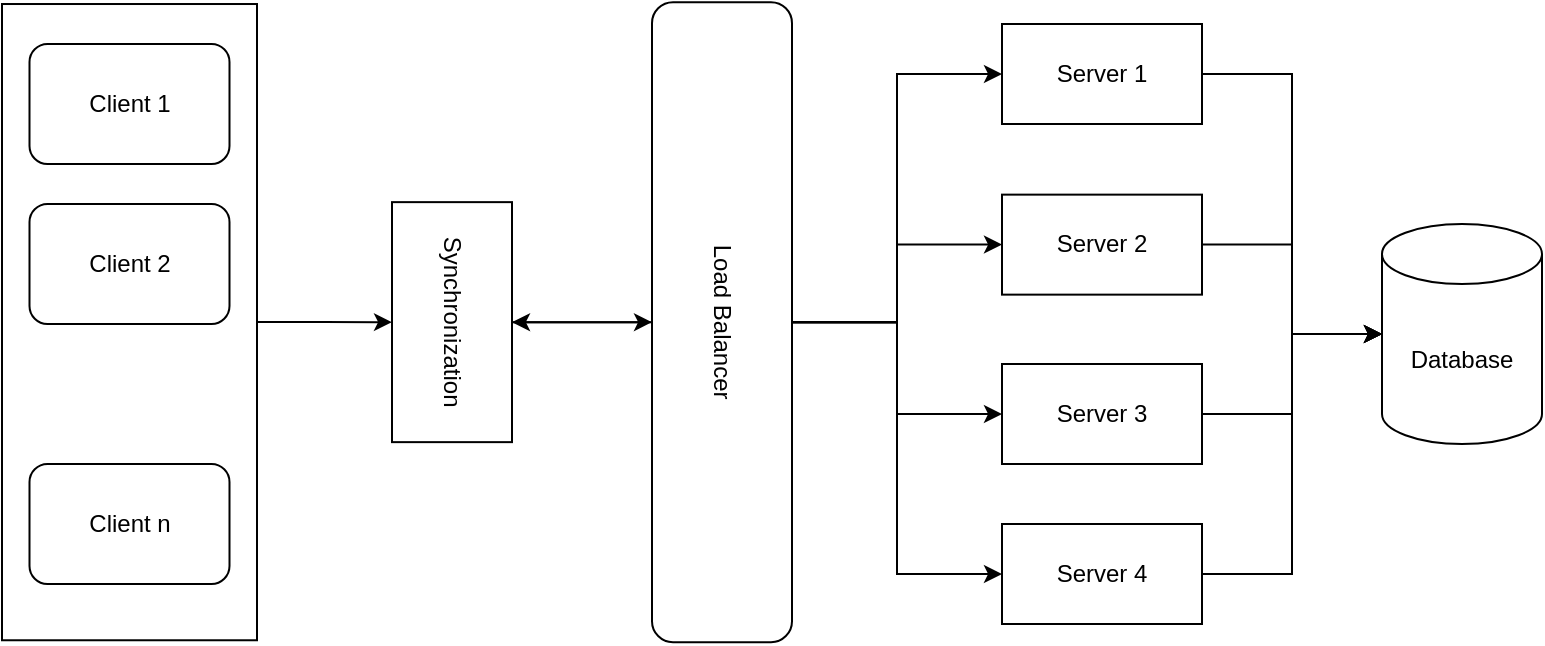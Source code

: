 <mxfile version="20.2.8"><diagram id="T_orQ2Cgi6s0nD4afPMB" name="Page-1"><mxGraphModel dx="781" dy="432" grid="1" gridSize="10" guides="1" tooltips="1" connect="1" arrows="1" fold="1" page="1" pageScale="1" pageWidth="850" pageHeight="1100" math="0" shadow="0"><root><mxCell id="0"/><mxCell id="1" parent="0"/><mxCell id="rKB0D2NURG6eekLnrrdL-83" style="edgeStyle=orthogonalEdgeStyle;rounded=0;orthogonalLoop=1;jettySize=auto;html=1;entryX=0.5;entryY=1;entryDx=0;entryDy=0;" edge="1" parent="1" source="rKB0D2NURG6eekLnrrdL-1" target="rKB0D2NURG6eekLnrrdL-81"><mxGeometry relative="1" as="geometry"/></mxCell><mxCell id="rKB0D2NURG6eekLnrrdL-1" value="" style="rounded=0;whiteSpace=wrap;html=1;rotation=90;" vertex="1" parent="1"><mxGeometry x="44.69" y="185.32" width="318.12" height="127.5" as="geometry"/></mxCell><mxCell id="rKB0D2NURG6eekLnrrdL-2" value="Client 1" style="rounded=1;whiteSpace=wrap;html=1;" vertex="1" parent="1"><mxGeometry x="153.75" y="110" width="100" height="60" as="geometry"/></mxCell><mxCell id="rKB0D2NURG6eekLnrrdL-4" value="Client 2" style="rounded=1;whiteSpace=wrap;html=1;" vertex="1" parent="1"><mxGeometry x="153.75" y="190" width="100" height="60" as="geometry"/></mxCell><mxCell id="rKB0D2NURG6eekLnrrdL-5" value="Client n" style="rounded=1;whiteSpace=wrap;html=1;" vertex="1" parent="1"><mxGeometry x="153.75" y="320" width="100" height="60" as="geometry"/></mxCell><mxCell id="rKB0D2NURG6eekLnrrdL-77" style="edgeStyle=orthogonalEdgeStyle;rounded=0;orthogonalLoop=1;jettySize=auto;html=1;entryX=0;entryY=0.5;entryDx=0;entryDy=0;" edge="1" parent="1" source="rKB0D2NURG6eekLnrrdL-6" target="rKB0D2NURG6eekLnrrdL-7"><mxGeometry relative="1" as="geometry"/></mxCell><mxCell id="rKB0D2NURG6eekLnrrdL-78" style="edgeStyle=orthogonalEdgeStyle;rounded=0;orthogonalLoop=1;jettySize=auto;html=1;" edge="1" parent="1" source="rKB0D2NURG6eekLnrrdL-6" target="rKB0D2NURG6eekLnrrdL-8"><mxGeometry relative="1" as="geometry"/></mxCell><mxCell id="rKB0D2NURG6eekLnrrdL-79" style="edgeStyle=orthogonalEdgeStyle;rounded=0;orthogonalLoop=1;jettySize=auto;html=1;" edge="1" parent="1" source="rKB0D2NURG6eekLnrrdL-6" target="rKB0D2NURG6eekLnrrdL-9"><mxGeometry relative="1" as="geometry"/></mxCell><mxCell id="rKB0D2NURG6eekLnrrdL-80" style="edgeStyle=orthogonalEdgeStyle;rounded=0;orthogonalLoop=1;jettySize=auto;html=1;" edge="1" parent="1" source="rKB0D2NURG6eekLnrrdL-6" target="rKB0D2NURG6eekLnrrdL-10"><mxGeometry relative="1" as="geometry"/></mxCell><mxCell id="rKB0D2NURG6eekLnrrdL-88" style="edgeStyle=orthogonalEdgeStyle;rounded=0;orthogonalLoop=1;jettySize=auto;html=1;" edge="1" parent="1" source="rKB0D2NURG6eekLnrrdL-6" target="rKB0D2NURG6eekLnrrdL-81"><mxGeometry relative="1" as="geometry"/></mxCell><mxCell id="rKB0D2NURG6eekLnrrdL-6" value="Load Balancer" style="rounded=1;whiteSpace=wrap;html=1;rotation=90;" vertex="1" parent="1"><mxGeometry x="340" y="214.07" width="320" height="70" as="geometry"/></mxCell><mxCell id="rKB0D2NURG6eekLnrrdL-87" style="edgeStyle=orthogonalEdgeStyle;rounded=0;orthogonalLoop=1;jettySize=auto;html=1;entryX=0;entryY=0.5;entryDx=0;entryDy=0;entryPerimeter=0;" edge="1" parent="1" source="rKB0D2NURG6eekLnrrdL-7" target="rKB0D2NURG6eekLnrrdL-11"><mxGeometry relative="1" as="geometry"/></mxCell><mxCell id="rKB0D2NURG6eekLnrrdL-7" value="Server 1" style="rounded=0;whiteSpace=wrap;html=1;" vertex="1" parent="1"><mxGeometry x="640" y="100" width="100" height="50" as="geometry"/></mxCell><mxCell id="rKB0D2NURG6eekLnrrdL-84" style="edgeStyle=orthogonalEdgeStyle;rounded=0;orthogonalLoop=1;jettySize=auto;html=1;entryX=0;entryY=0.5;entryDx=0;entryDy=0;entryPerimeter=0;" edge="1" parent="1" source="rKB0D2NURG6eekLnrrdL-8" target="rKB0D2NURG6eekLnrrdL-11"><mxGeometry relative="1" as="geometry"/></mxCell><mxCell id="rKB0D2NURG6eekLnrrdL-8" value="Server 2" style="rounded=0;whiteSpace=wrap;html=1;" vertex="1" parent="1"><mxGeometry x="640" y="185.32" width="100" height="50" as="geometry"/></mxCell><mxCell id="rKB0D2NURG6eekLnrrdL-85" style="edgeStyle=orthogonalEdgeStyle;rounded=0;orthogonalLoop=1;jettySize=auto;html=1;" edge="1" parent="1" source="rKB0D2NURG6eekLnrrdL-9" target="rKB0D2NURG6eekLnrrdL-11"><mxGeometry relative="1" as="geometry"/></mxCell><mxCell id="rKB0D2NURG6eekLnrrdL-9" value="Server 3" style="rounded=0;whiteSpace=wrap;html=1;" vertex="1" parent="1"><mxGeometry x="640" y="270" width="100" height="50" as="geometry"/></mxCell><mxCell id="rKB0D2NURG6eekLnrrdL-86" style="edgeStyle=orthogonalEdgeStyle;rounded=0;orthogonalLoop=1;jettySize=auto;html=1;entryX=0;entryY=0.5;entryDx=0;entryDy=0;entryPerimeter=0;" edge="1" parent="1" source="rKB0D2NURG6eekLnrrdL-10" target="rKB0D2NURG6eekLnrrdL-11"><mxGeometry relative="1" as="geometry"/></mxCell><mxCell id="rKB0D2NURG6eekLnrrdL-10" value="Server 4" style="rounded=0;whiteSpace=wrap;html=1;" vertex="1" parent="1"><mxGeometry x="640" y="350" width="100" height="50" as="geometry"/></mxCell><mxCell id="rKB0D2NURG6eekLnrrdL-11" value="Database" style="shape=cylinder3;whiteSpace=wrap;html=1;boundedLbl=1;backgroundOutline=1;size=15;" vertex="1" parent="1"><mxGeometry x="830" y="200" width="80" height="110" as="geometry"/></mxCell><mxCell id="rKB0D2NURG6eekLnrrdL-82" style="edgeStyle=orthogonalEdgeStyle;rounded=0;orthogonalLoop=1;jettySize=auto;html=1;" edge="1" parent="1" source="rKB0D2NURG6eekLnrrdL-81" target="rKB0D2NURG6eekLnrrdL-6"><mxGeometry relative="1" as="geometry"/></mxCell><mxCell id="rKB0D2NURG6eekLnrrdL-81" value="Synchronization" style="rounded=0;whiteSpace=wrap;html=1;rotation=90;" vertex="1" parent="1"><mxGeometry x="305" y="219.07" width="120" height="60" as="geometry"/></mxCell></root></mxGraphModel></diagram></mxfile>